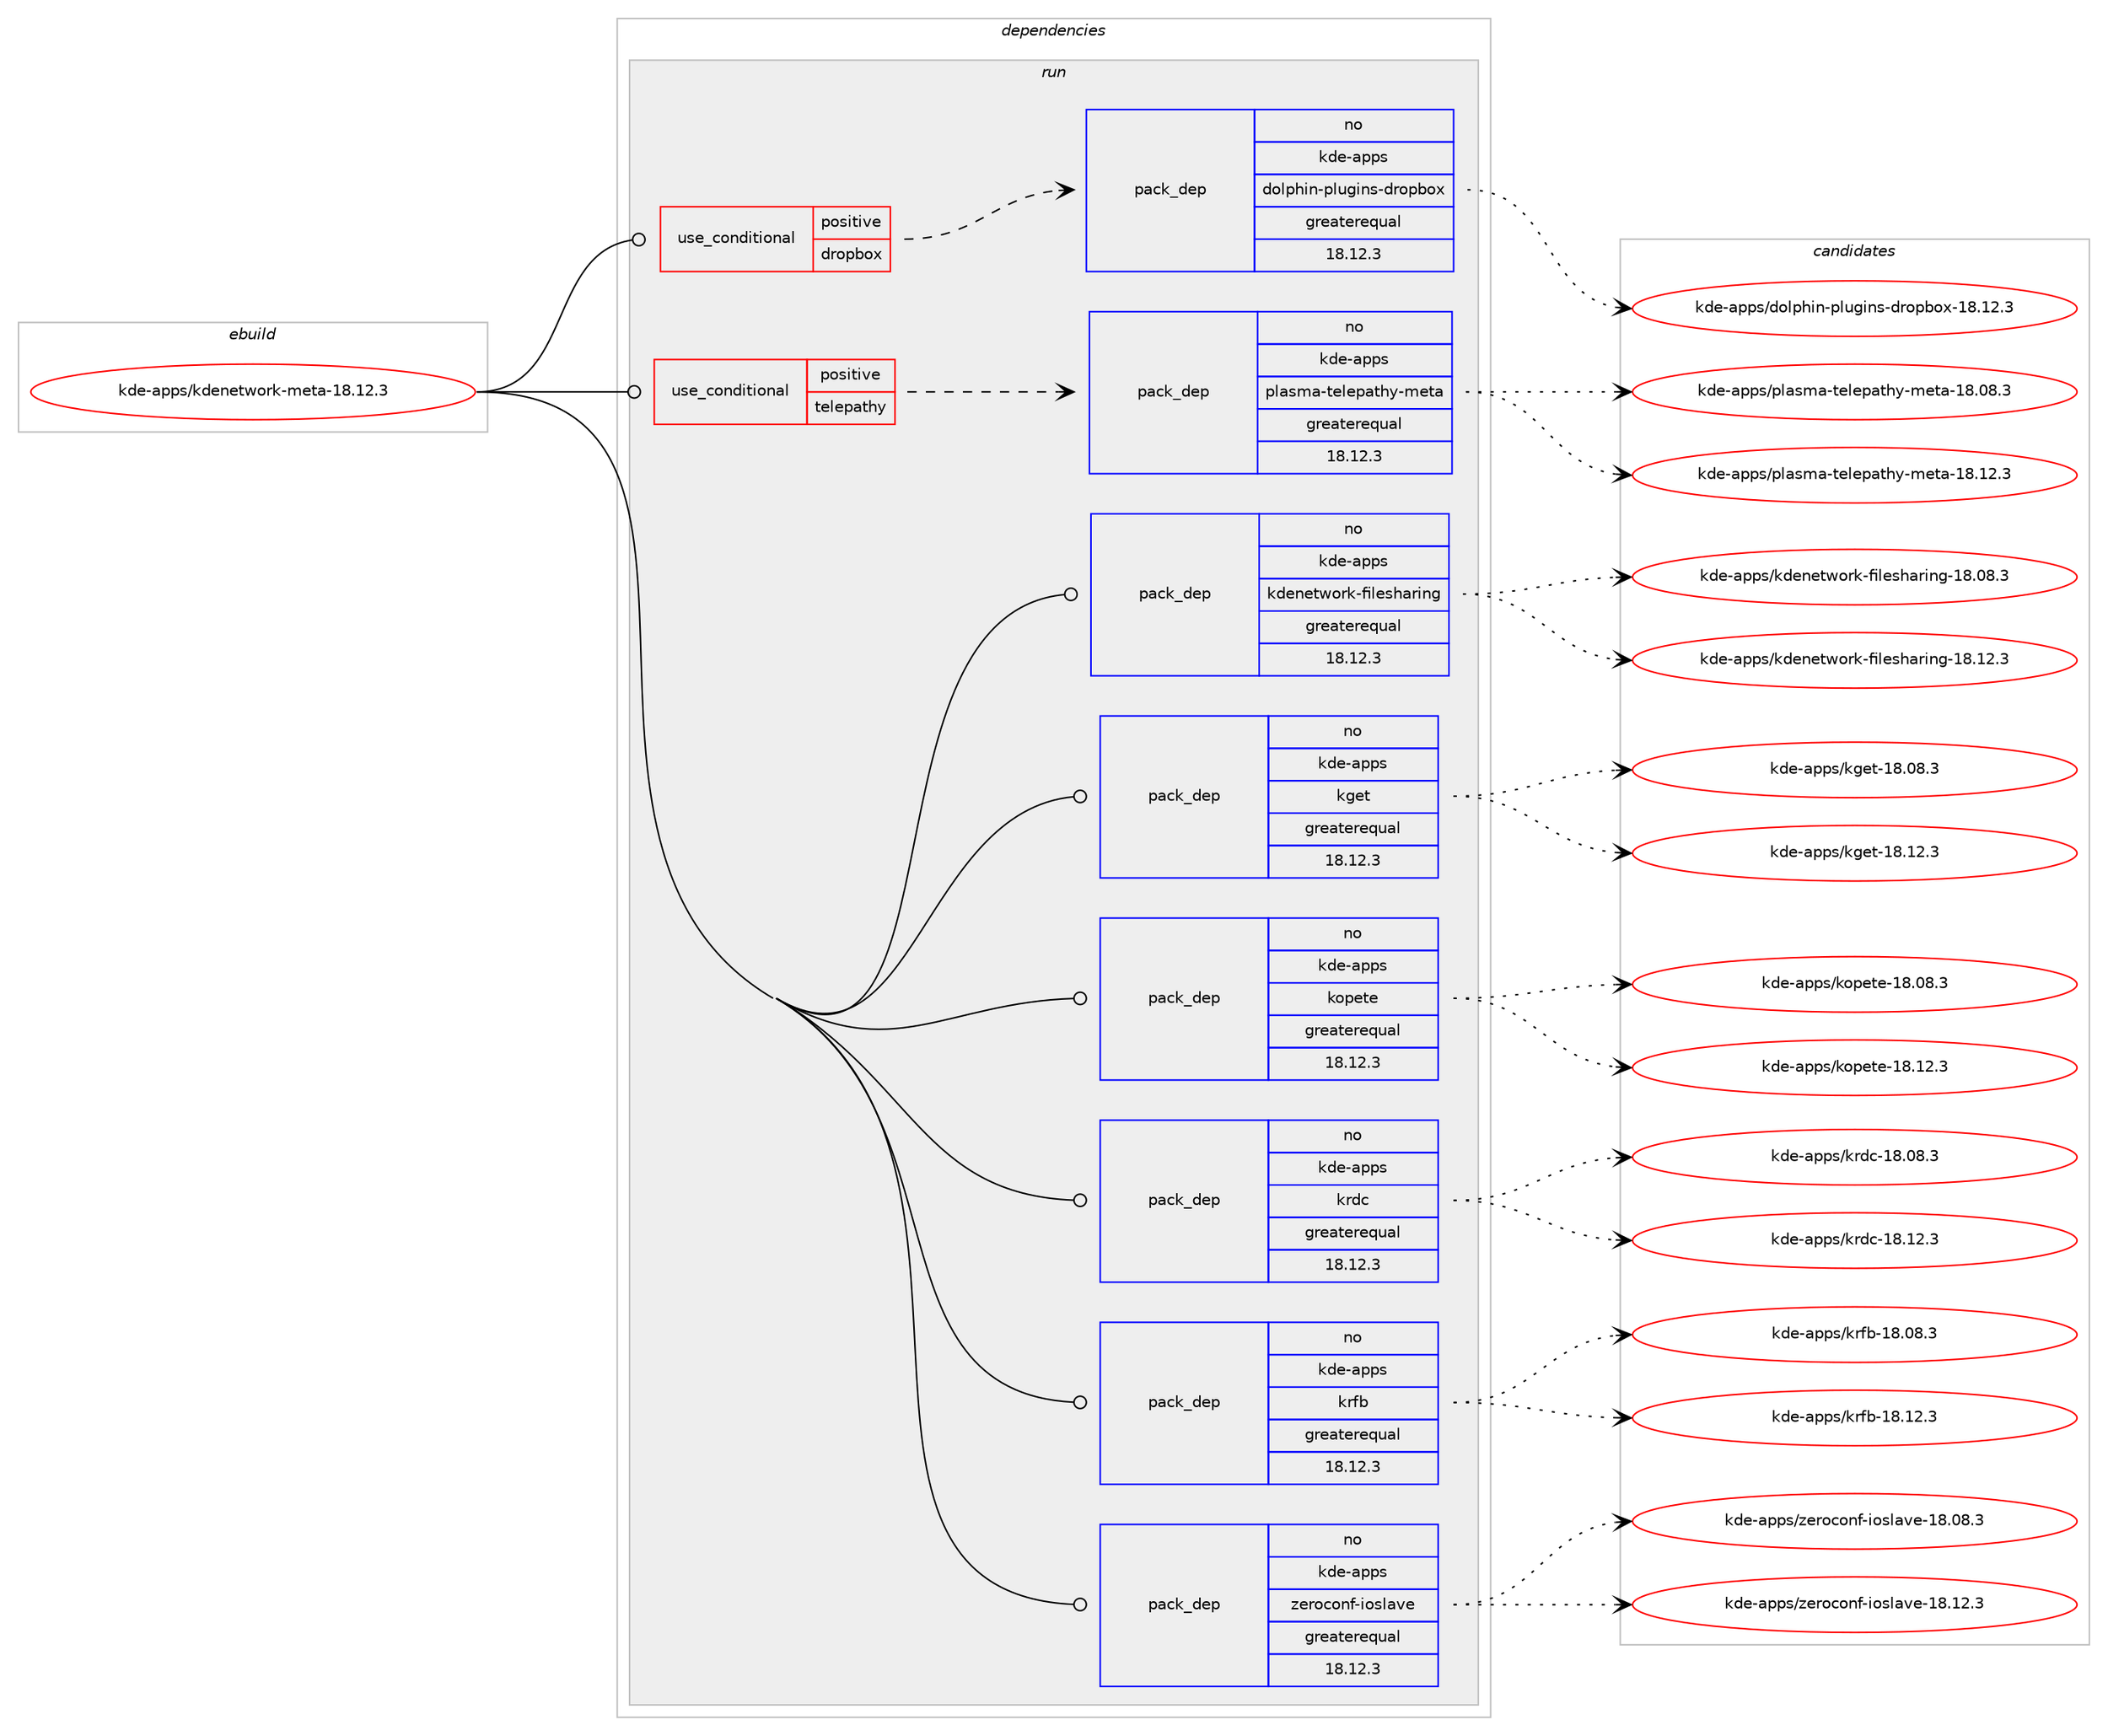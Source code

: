 digraph prolog {

# *************
# Graph options
# *************

newrank=true;
concentrate=true;
compound=true;
graph [rankdir=LR,fontname=Helvetica,fontsize=10,ranksep=1.5];#, ranksep=2.5, nodesep=0.2];
edge  [arrowhead=vee];
node  [fontname=Helvetica,fontsize=10];

# **********
# The ebuild
# **********

subgraph cluster_leftcol {
color=gray;
rank=same;
label=<<i>ebuild</i>>;
id [label="kde-apps/kdenetwork-meta-18.12.3", color=red, width=4, href="../kde-apps/kdenetwork-meta-18.12.3.svg"];
}

# ****************
# The dependencies
# ****************

subgraph cluster_midcol {
color=gray;
label=<<i>dependencies</i>>;
subgraph cluster_compile {
fillcolor="#eeeeee";
style=filled;
label=<<i>compile</i>>;
}
subgraph cluster_compileandrun {
fillcolor="#eeeeee";
style=filled;
label=<<i>compile and run</i>>;
}
subgraph cluster_run {
fillcolor="#eeeeee";
style=filled;
label=<<i>run</i>>;
subgraph cond428782 {
dependency1574935 [label=<<TABLE BORDER="0" CELLBORDER="1" CELLSPACING="0" CELLPADDING="4"><TR><TD ROWSPAN="3" CELLPADDING="10">use_conditional</TD></TR><TR><TD>positive</TD></TR><TR><TD>dropbox</TD></TR></TABLE>>, shape=none, color=red];
subgraph pack1121712 {
dependency1574936 [label=<<TABLE BORDER="0" CELLBORDER="1" CELLSPACING="0" CELLPADDING="4" WIDTH="220"><TR><TD ROWSPAN="6" CELLPADDING="30">pack_dep</TD></TR><TR><TD WIDTH="110">no</TD></TR><TR><TD>kde-apps</TD></TR><TR><TD>dolphin-plugins-dropbox</TD></TR><TR><TD>greaterequal</TD></TR><TR><TD>18.12.3</TD></TR></TABLE>>, shape=none, color=blue];
}
dependency1574935:e -> dependency1574936:w [weight=20,style="dashed",arrowhead="vee"];
}
id:e -> dependency1574935:w [weight=20,style="solid",arrowhead="odot"];
subgraph cond428783 {
dependency1574937 [label=<<TABLE BORDER="0" CELLBORDER="1" CELLSPACING="0" CELLPADDING="4"><TR><TD ROWSPAN="3" CELLPADDING="10">use_conditional</TD></TR><TR><TD>positive</TD></TR><TR><TD>telepathy</TD></TR></TABLE>>, shape=none, color=red];
subgraph pack1121713 {
dependency1574938 [label=<<TABLE BORDER="0" CELLBORDER="1" CELLSPACING="0" CELLPADDING="4" WIDTH="220"><TR><TD ROWSPAN="6" CELLPADDING="30">pack_dep</TD></TR><TR><TD WIDTH="110">no</TD></TR><TR><TD>kde-apps</TD></TR><TR><TD>plasma-telepathy-meta</TD></TR><TR><TD>greaterequal</TD></TR><TR><TD>18.12.3</TD></TR></TABLE>>, shape=none, color=blue];
}
dependency1574937:e -> dependency1574938:w [weight=20,style="dashed",arrowhead="vee"];
}
id:e -> dependency1574937:w [weight=20,style="solid",arrowhead="odot"];
subgraph pack1121714 {
dependency1574939 [label=<<TABLE BORDER="0" CELLBORDER="1" CELLSPACING="0" CELLPADDING="4" WIDTH="220"><TR><TD ROWSPAN="6" CELLPADDING="30">pack_dep</TD></TR><TR><TD WIDTH="110">no</TD></TR><TR><TD>kde-apps</TD></TR><TR><TD>kdenetwork-filesharing</TD></TR><TR><TD>greaterequal</TD></TR><TR><TD>18.12.3</TD></TR></TABLE>>, shape=none, color=blue];
}
id:e -> dependency1574939:w [weight=20,style="solid",arrowhead="odot"];
subgraph pack1121715 {
dependency1574940 [label=<<TABLE BORDER="0" CELLBORDER="1" CELLSPACING="0" CELLPADDING="4" WIDTH="220"><TR><TD ROWSPAN="6" CELLPADDING="30">pack_dep</TD></TR><TR><TD WIDTH="110">no</TD></TR><TR><TD>kde-apps</TD></TR><TR><TD>kget</TD></TR><TR><TD>greaterequal</TD></TR><TR><TD>18.12.3</TD></TR></TABLE>>, shape=none, color=blue];
}
id:e -> dependency1574940:w [weight=20,style="solid",arrowhead="odot"];
subgraph pack1121716 {
dependency1574941 [label=<<TABLE BORDER="0" CELLBORDER="1" CELLSPACING="0" CELLPADDING="4" WIDTH="220"><TR><TD ROWSPAN="6" CELLPADDING="30">pack_dep</TD></TR><TR><TD WIDTH="110">no</TD></TR><TR><TD>kde-apps</TD></TR><TR><TD>kopete</TD></TR><TR><TD>greaterequal</TD></TR><TR><TD>18.12.3</TD></TR></TABLE>>, shape=none, color=blue];
}
id:e -> dependency1574941:w [weight=20,style="solid",arrowhead="odot"];
subgraph pack1121717 {
dependency1574942 [label=<<TABLE BORDER="0" CELLBORDER="1" CELLSPACING="0" CELLPADDING="4" WIDTH="220"><TR><TD ROWSPAN="6" CELLPADDING="30">pack_dep</TD></TR><TR><TD WIDTH="110">no</TD></TR><TR><TD>kde-apps</TD></TR><TR><TD>krdc</TD></TR><TR><TD>greaterequal</TD></TR><TR><TD>18.12.3</TD></TR></TABLE>>, shape=none, color=blue];
}
id:e -> dependency1574942:w [weight=20,style="solid",arrowhead="odot"];
subgraph pack1121718 {
dependency1574943 [label=<<TABLE BORDER="0" CELLBORDER="1" CELLSPACING="0" CELLPADDING="4" WIDTH="220"><TR><TD ROWSPAN="6" CELLPADDING="30">pack_dep</TD></TR><TR><TD WIDTH="110">no</TD></TR><TR><TD>kde-apps</TD></TR><TR><TD>krfb</TD></TR><TR><TD>greaterequal</TD></TR><TR><TD>18.12.3</TD></TR></TABLE>>, shape=none, color=blue];
}
id:e -> dependency1574943:w [weight=20,style="solid",arrowhead="odot"];
subgraph pack1121719 {
dependency1574944 [label=<<TABLE BORDER="0" CELLBORDER="1" CELLSPACING="0" CELLPADDING="4" WIDTH="220"><TR><TD ROWSPAN="6" CELLPADDING="30">pack_dep</TD></TR><TR><TD WIDTH="110">no</TD></TR><TR><TD>kde-apps</TD></TR><TR><TD>zeroconf-ioslave</TD></TR><TR><TD>greaterequal</TD></TR><TR><TD>18.12.3</TD></TR></TABLE>>, shape=none, color=blue];
}
id:e -> dependency1574944:w [weight=20,style="solid",arrowhead="odot"];
}
}

# **************
# The candidates
# **************

subgraph cluster_choices {
rank=same;
color=gray;
label=<<i>candidates</i>>;

subgraph choice1121712 {
color=black;
nodesep=1;
choice1071001014597112112115471001111081121041051104511210811710310511011545100114111112981111204549564649504651 [label="kde-apps/dolphin-plugins-dropbox-18.12.3", color=red, width=4,href="../kde-apps/dolphin-plugins-dropbox-18.12.3.svg"];
dependency1574936:e -> choice1071001014597112112115471001111081121041051104511210811710310511011545100114111112981111204549564649504651:w [style=dotted,weight="100"];
}
subgraph choice1121713 {
color=black;
nodesep=1;
choice1071001014597112112115471121089711510997451161011081011129711610412145109101116974549564648564651 [label="kde-apps/plasma-telepathy-meta-18.08.3", color=red, width=4,href="../kde-apps/plasma-telepathy-meta-18.08.3.svg"];
choice1071001014597112112115471121089711510997451161011081011129711610412145109101116974549564649504651 [label="kde-apps/plasma-telepathy-meta-18.12.3", color=red, width=4,href="../kde-apps/plasma-telepathy-meta-18.12.3.svg"];
dependency1574938:e -> choice1071001014597112112115471121089711510997451161011081011129711610412145109101116974549564648564651:w [style=dotted,weight="100"];
dependency1574938:e -> choice1071001014597112112115471121089711510997451161011081011129711610412145109101116974549564649504651:w [style=dotted,weight="100"];
}
subgraph choice1121714 {
color=black;
nodesep=1;
choice10710010145971121121154710710010111010111611911111410745102105108101115104971141051101034549564648564651 [label="kde-apps/kdenetwork-filesharing-18.08.3", color=red, width=4,href="../kde-apps/kdenetwork-filesharing-18.08.3.svg"];
choice10710010145971121121154710710010111010111611911111410745102105108101115104971141051101034549564649504651 [label="kde-apps/kdenetwork-filesharing-18.12.3", color=red, width=4,href="../kde-apps/kdenetwork-filesharing-18.12.3.svg"];
dependency1574939:e -> choice10710010145971121121154710710010111010111611911111410745102105108101115104971141051101034549564648564651:w [style=dotted,weight="100"];
dependency1574939:e -> choice10710010145971121121154710710010111010111611911111410745102105108101115104971141051101034549564649504651:w [style=dotted,weight="100"];
}
subgraph choice1121715 {
color=black;
nodesep=1;
choice1071001014597112112115471071031011164549564648564651 [label="kde-apps/kget-18.08.3", color=red, width=4,href="../kde-apps/kget-18.08.3.svg"];
choice1071001014597112112115471071031011164549564649504651 [label="kde-apps/kget-18.12.3", color=red, width=4,href="../kde-apps/kget-18.12.3.svg"];
dependency1574940:e -> choice1071001014597112112115471071031011164549564648564651:w [style=dotted,weight="100"];
dependency1574940:e -> choice1071001014597112112115471071031011164549564649504651:w [style=dotted,weight="100"];
}
subgraph choice1121716 {
color=black;
nodesep=1;
choice1071001014597112112115471071111121011161014549564648564651 [label="kde-apps/kopete-18.08.3", color=red, width=4,href="../kde-apps/kopete-18.08.3.svg"];
choice1071001014597112112115471071111121011161014549564649504651 [label="kde-apps/kopete-18.12.3", color=red, width=4,href="../kde-apps/kopete-18.12.3.svg"];
dependency1574941:e -> choice1071001014597112112115471071111121011161014549564648564651:w [style=dotted,weight="100"];
dependency1574941:e -> choice1071001014597112112115471071111121011161014549564649504651:w [style=dotted,weight="100"];
}
subgraph choice1121717 {
color=black;
nodesep=1;
choice107100101459711211211547107114100994549564648564651 [label="kde-apps/krdc-18.08.3", color=red, width=4,href="../kde-apps/krdc-18.08.3.svg"];
choice107100101459711211211547107114100994549564649504651 [label="kde-apps/krdc-18.12.3", color=red, width=4,href="../kde-apps/krdc-18.12.3.svg"];
dependency1574942:e -> choice107100101459711211211547107114100994549564648564651:w [style=dotted,weight="100"];
dependency1574942:e -> choice107100101459711211211547107114100994549564649504651:w [style=dotted,weight="100"];
}
subgraph choice1121718 {
color=black;
nodesep=1;
choice107100101459711211211547107114102984549564648564651 [label="kde-apps/krfb-18.08.3", color=red, width=4,href="../kde-apps/krfb-18.08.3.svg"];
choice107100101459711211211547107114102984549564649504651 [label="kde-apps/krfb-18.12.3", color=red, width=4,href="../kde-apps/krfb-18.12.3.svg"];
dependency1574943:e -> choice107100101459711211211547107114102984549564648564651:w [style=dotted,weight="100"];
dependency1574943:e -> choice107100101459711211211547107114102984549564649504651:w [style=dotted,weight="100"];
}
subgraph choice1121719 {
color=black;
nodesep=1;
choice1071001014597112112115471221011141119911111010245105111115108971181014549564648564651 [label="kde-apps/zeroconf-ioslave-18.08.3", color=red, width=4,href="../kde-apps/zeroconf-ioslave-18.08.3.svg"];
choice1071001014597112112115471221011141119911111010245105111115108971181014549564649504651 [label="kde-apps/zeroconf-ioslave-18.12.3", color=red, width=4,href="../kde-apps/zeroconf-ioslave-18.12.3.svg"];
dependency1574944:e -> choice1071001014597112112115471221011141119911111010245105111115108971181014549564648564651:w [style=dotted,weight="100"];
dependency1574944:e -> choice1071001014597112112115471221011141119911111010245105111115108971181014549564649504651:w [style=dotted,weight="100"];
}
}

}
